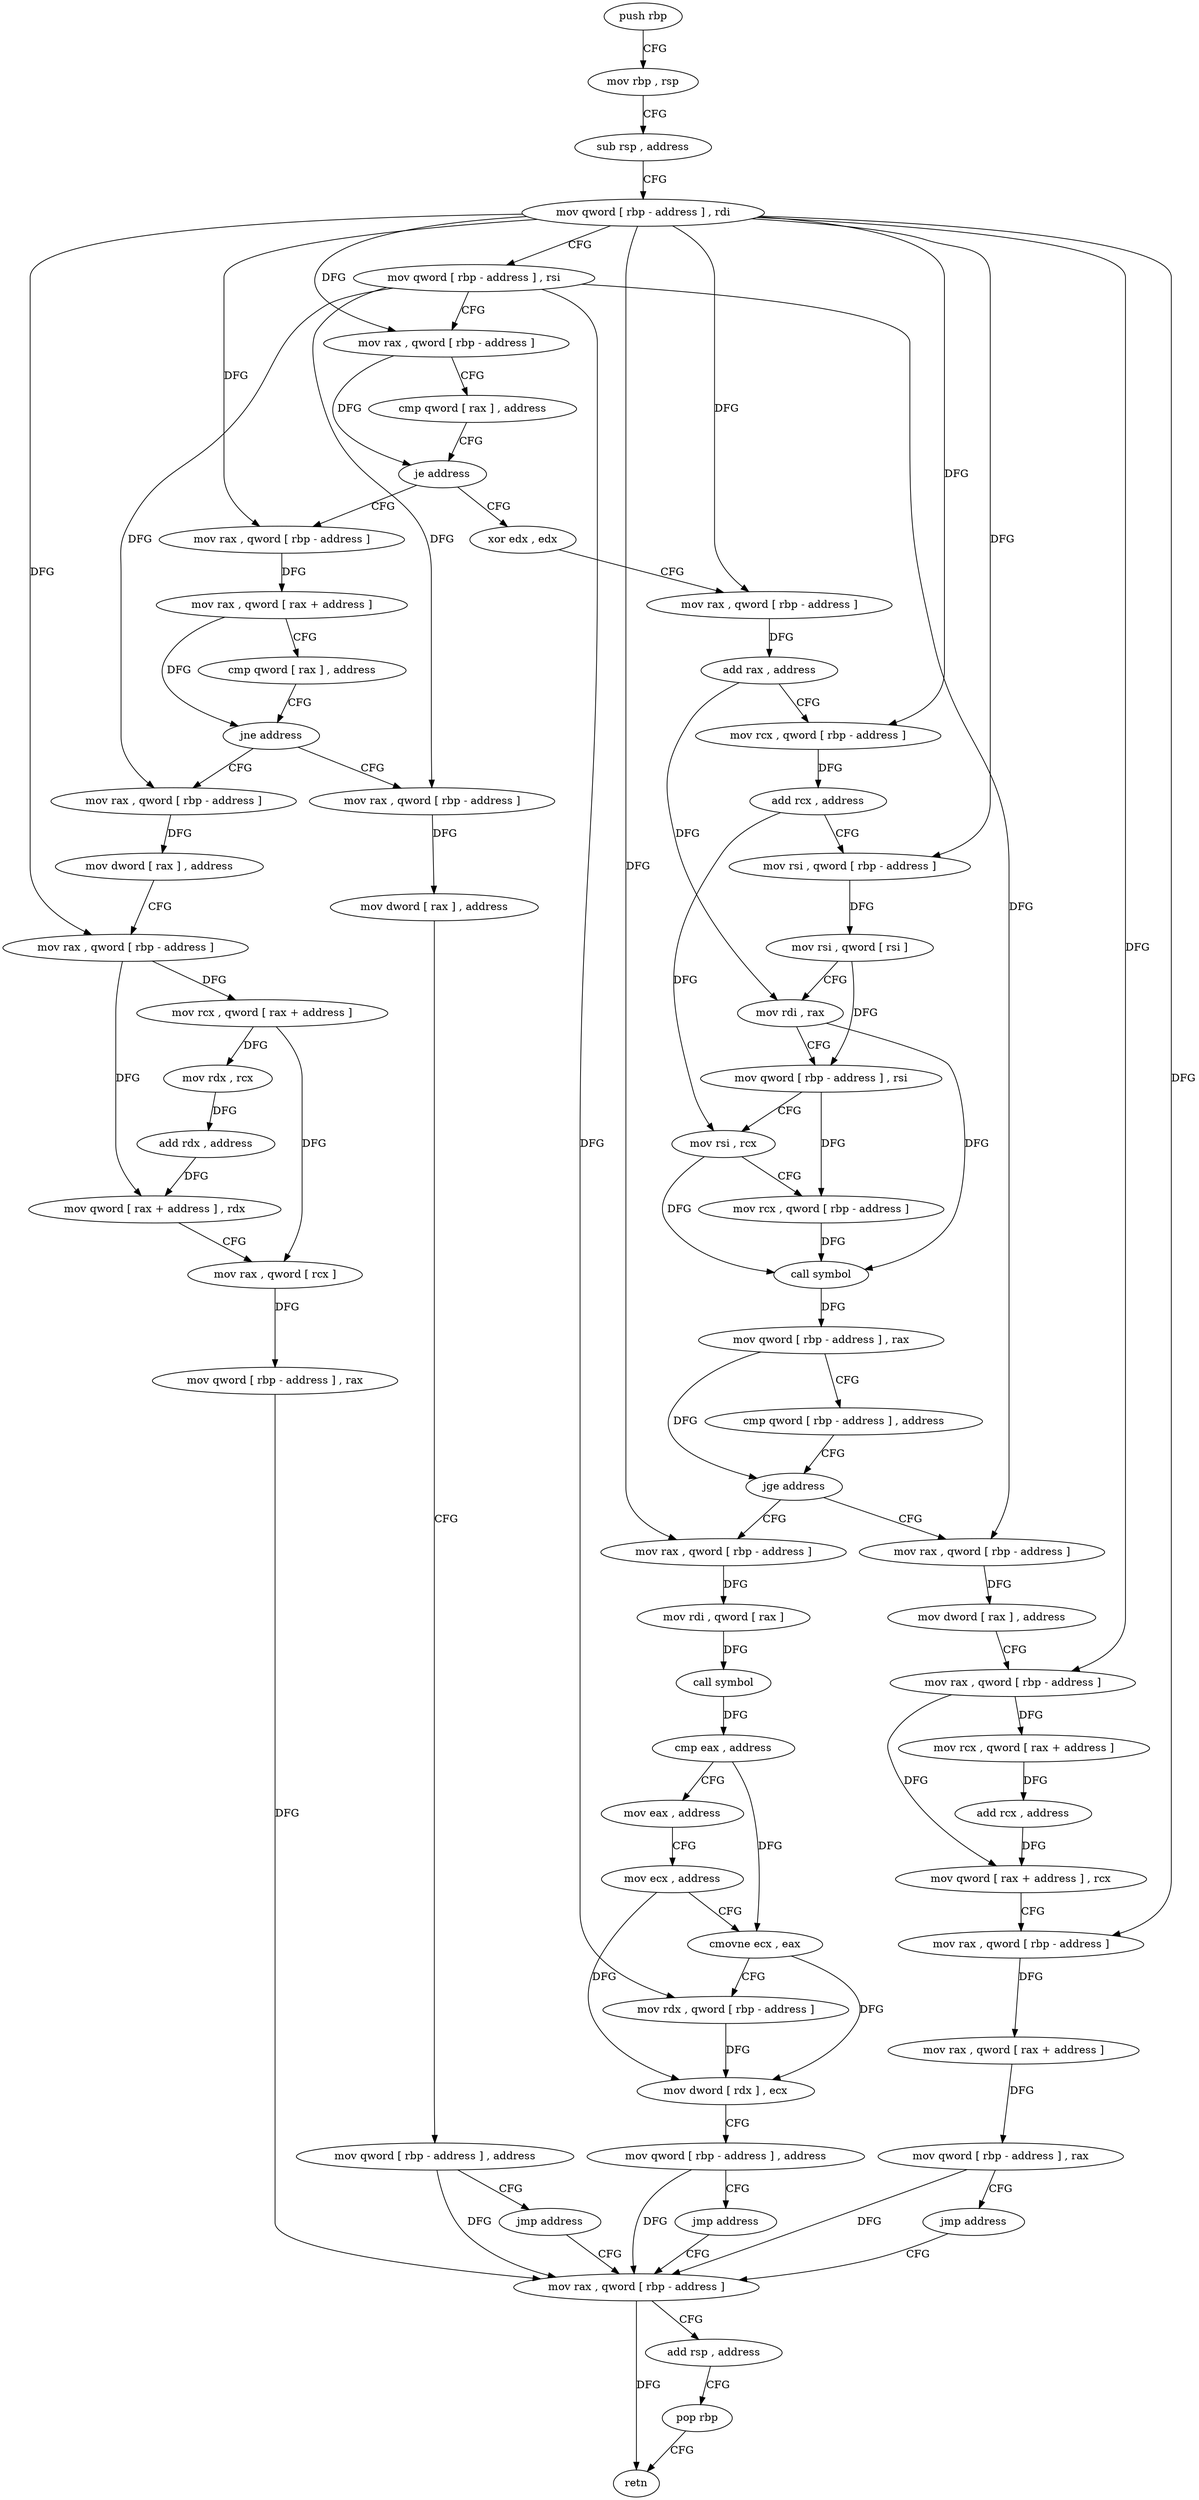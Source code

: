 digraph "func" {
"4212592" [label = "push rbp" ]
"4212593" [label = "mov rbp , rsp" ]
"4212596" [label = "sub rsp , address" ]
"4212600" [label = "mov qword [ rbp - address ] , rdi" ]
"4212604" [label = "mov qword [ rbp - address ] , rsi" ]
"4212608" [label = "mov rax , qword [ rbp - address ]" ]
"4212612" [label = "cmp qword [ rax ] , address" ]
"4212616" [label = "je address" ]
"4212779" [label = "mov rax , qword [ rbp - address ]" ]
"4212622" [label = "xor edx , edx" ]
"4212783" [label = "mov rax , qword [ rax + address ]" ]
"4212787" [label = "cmp qword [ rax ] , address" ]
"4212791" [label = "jne address" ]
"4212820" [label = "mov rax , qword [ rbp - address ]" ]
"4212797" [label = "mov rax , qword [ rbp - address ]" ]
"4212624" [label = "mov rax , qword [ rbp - address ]" ]
"4212628" [label = "add rax , address" ]
"4212634" [label = "mov rcx , qword [ rbp - address ]" ]
"4212638" [label = "add rcx , address" ]
"4212645" [label = "mov rsi , qword [ rbp - address ]" ]
"4212649" [label = "mov rsi , qword [ rsi ]" ]
"4212652" [label = "mov rdi , rax" ]
"4212655" [label = "mov qword [ rbp - address ] , rsi" ]
"4212659" [label = "mov rsi , rcx" ]
"4212662" [label = "mov rcx , qword [ rbp - address ]" ]
"4212666" [label = "call symbol" ]
"4212671" [label = "mov qword [ rbp - address ] , rax" ]
"4212675" [label = "cmp qword [ rbp - address ] , address" ]
"4212680" [label = "jge address" ]
"4212733" [label = "mov rax , qword [ rbp - address ]" ]
"4212686" [label = "mov rax , qword [ rbp - address ]" ]
"4212824" [label = "mov dword [ rax ] , address" ]
"4212830" [label = "mov rax , qword [ rbp - address ]" ]
"4212834" [label = "mov rcx , qword [ rax + address ]" ]
"4212838" [label = "mov rdx , rcx" ]
"4212841" [label = "add rdx , address" ]
"4212848" [label = "mov qword [ rax + address ] , rdx" ]
"4212852" [label = "mov rax , qword [ rcx ]" ]
"4212855" [label = "mov qword [ rbp - address ] , rax" ]
"4212859" [label = "mov rax , qword [ rbp - address ]" ]
"4212801" [label = "mov dword [ rax ] , address" ]
"4212807" [label = "mov qword [ rbp - address ] , address" ]
"4212815" [label = "jmp address" ]
"4212737" [label = "mov dword [ rax ] , address" ]
"4212743" [label = "mov rax , qword [ rbp - address ]" ]
"4212747" [label = "mov rcx , qword [ rax + address ]" ]
"4212751" [label = "add rcx , address" ]
"4212758" [label = "mov qword [ rax + address ] , rcx" ]
"4212762" [label = "mov rax , qword [ rbp - address ]" ]
"4212766" [label = "mov rax , qword [ rax + address ]" ]
"4212770" [label = "mov qword [ rbp - address ] , rax" ]
"4212774" [label = "jmp address" ]
"4212690" [label = "mov rdi , qword [ rax ]" ]
"4212693" [label = "call symbol" ]
"4212698" [label = "cmp eax , address" ]
"4212701" [label = "mov eax , address" ]
"4212706" [label = "mov ecx , address" ]
"4212711" [label = "cmovne ecx , eax" ]
"4212714" [label = "mov rdx , qword [ rbp - address ]" ]
"4212718" [label = "mov dword [ rdx ] , ecx" ]
"4212720" [label = "mov qword [ rbp - address ] , address" ]
"4212728" [label = "jmp address" ]
"4212863" [label = "add rsp , address" ]
"4212867" [label = "pop rbp" ]
"4212868" [label = "retn" ]
"4212592" -> "4212593" [ label = "CFG" ]
"4212593" -> "4212596" [ label = "CFG" ]
"4212596" -> "4212600" [ label = "CFG" ]
"4212600" -> "4212604" [ label = "CFG" ]
"4212600" -> "4212608" [ label = "DFG" ]
"4212600" -> "4212779" [ label = "DFG" ]
"4212600" -> "4212624" [ label = "DFG" ]
"4212600" -> "4212634" [ label = "DFG" ]
"4212600" -> "4212645" [ label = "DFG" ]
"4212600" -> "4212830" [ label = "DFG" ]
"4212600" -> "4212743" [ label = "DFG" ]
"4212600" -> "4212762" [ label = "DFG" ]
"4212600" -> "4212686" [ label = "DFG" ]
"4212604" -> "4212608" [ label = "CFG" ]
"4212604" -> "4212820" [ label = "DFG" ]
"4212604" -> "4212797" [ label = "DFG" ]
"4212604" -> "4212733" [ label = "DFG" ]
"4212604" -> "4212714" [ label = "DFG" ]
"4212608" -> "4212612" [ label = "CFG" ]
"4212608" -> "4212616" [ label = "DFG" ]
"4212612" -> "4212616" [ label = "CFG" ]
"4212616" -> "4212779" [ label = "CFG" ]
"4212616" -> "4212622" [ label = "CFG" ]
"4212779" -> "4212783" [ label = "DFG" ]
"4212622" -> "4212624" [ label = "CFG" ]
"4212783" -> "4212787" [ label = "CFG" ]
"4212783" -> "4212791" [ label = "DFG" ]
"4212787" -> "4212791" [ label = "CFG" ]
"4212791" -> "4212820" [ label = "CFG" ]
"4212791" -> "4212797" [ label = "CFG" ]
"4212820" -> "4212824" [ label = "DFG" ]
"4212797" -> "4212801" [ label = "DFG" ]
"4212624" -> "4212628" [ label = "DFG" ]
"4212628" -> "4212634" [ label = "CFG" ]
"4212628" -> "4212652" [ label = "DFG" ]
"4212634" -> "4212638" [ label = "DFG" ]
"4212638" -> "4212645" [ label = "CFG" ]
"4212638" -> "4212659" [ label = "DFG" ]
"4212645" -> "4212649" [ label = "DFG" ]
"4212649" -> "4212652" [ label = "CFG" ]
"4212649" -> "4212655" [ label = "DFG" ]
"4212652" -> "4212655" [ label = "CFG" ]
"4212652" -> "4212666" [ label = "DFG" ]
"4212655" -> "4212659" [ label = "CFG" ]
"4212655" -> "4212662" [ label = "DFG" ]
"4212659" -> "4212662" [ label = "CFG" ]
"4212659" -> "4212666" [ label = "DFG" ]
"4212662" -> "4212666" [ label = "DFG" ]
"4212666" -> "4212671" [ label = "DFG" ]
"4212671" -> "4212675" [ label = "CFG" ]
"4212671" -> "4212680" [ label = "DFG" ]
"4212675" -> "4212680" [ label = "CFG" ]
"4212680" -> "4212733" [ label = "CFG" ]
"4212680" -> "4212686" [ label = "CFG" ]
"4212733" -> "4212737" [ label = "DFG" ]
"4212686" -> "4212690" [ label = "DFG" ]
"4212824" -> "4212830" [ label = "CFG" ]
"4212830" -> "4212834" [ label = "DFG" ]
"4212830" -> "4212848" [ label = "DFG" ]
"4212834" -> "4212838" [ label = "DFG" ]
"4212834" -> "4212852" [ label = "DFG" ]
"4212838" -> "4212841" [ label = "DFG" ]
"4212841" -> "4212848" [ label = "DFG" ]
"4212848" -> "4212852" [ label = "CFG" ]
"4212852" -> "4212855" [ label = "DFG" ]
"4212855" -> "4212859" [ label = "DFG" ]
"4212859" -> "4212863" [ label = "CFG" ]
"4212859" -> "4212868" [ label = "DFG" ]
"4212801" -> "4212807" [ label = "CFG" ]
"4212807" -> "4212815" [ label = "CFG" ]
"4212807" -> "4212859" [ label = "DFG" ]
"4212815" -> "4212859" [ label = "CFG" ]
"4212737" -> "4212743" [ label = "CFG" ]
"4212743" -> "4212747" [ label = "DFG" ]
"4212743" -> "4212758" [ label = "DFG" ]
"4212747" -> "4212751" [ label = "DFG" ]
"4212751" -> "4212758" [ label = "DFG" ]
"4212758" -> "4212762" [ label = "CFG" ]
"4212762" -> "4212766" [ label = "DFG" ]
"4212766" -> "4212770" [ label = "DFG" ]
"4212770" -> "4212774" [ label = "CFG" ]
"4212770" -> "4212859" [ label = "DFG" ]
"4212774" -> "4212859" [ label = "CFG" ]
"4212690" -> "4212693" [ label = "DFG" ]
"4212693" -> "4212698" [ label = "DFG" ]
"4212698" -> "4212701" [ label = "CFG" ]
"4212698" -> "4212711" [ label = "DFG" ]
"4212701" -> "4212706" [ label = "CFG" ]
"4212706" -> "4212711" [ label = "CFG" ]
"4212706" -> "4212718" [ label = "DFG" ]
"4212711" -> "4212714" [ label = "CFG" ]
"4212711" -> "4212718" [ label = "DFG" ]
"4212714" -> "4212718" [ label = "DFG" ]
"4212718" -> "4212720" [ label = "CFG" ]
"4212720" -> "4212728" [ label = "CFG" ]
"4212720" -> "4212859" [ label = "DFG" ]
"4212728" -> "4212859" [ label = "CFG" ]
"4212863" -> "4212867" [ label = "CFG" ]
"4212867" -> "4212868" [ label = "CFG" ]
}
